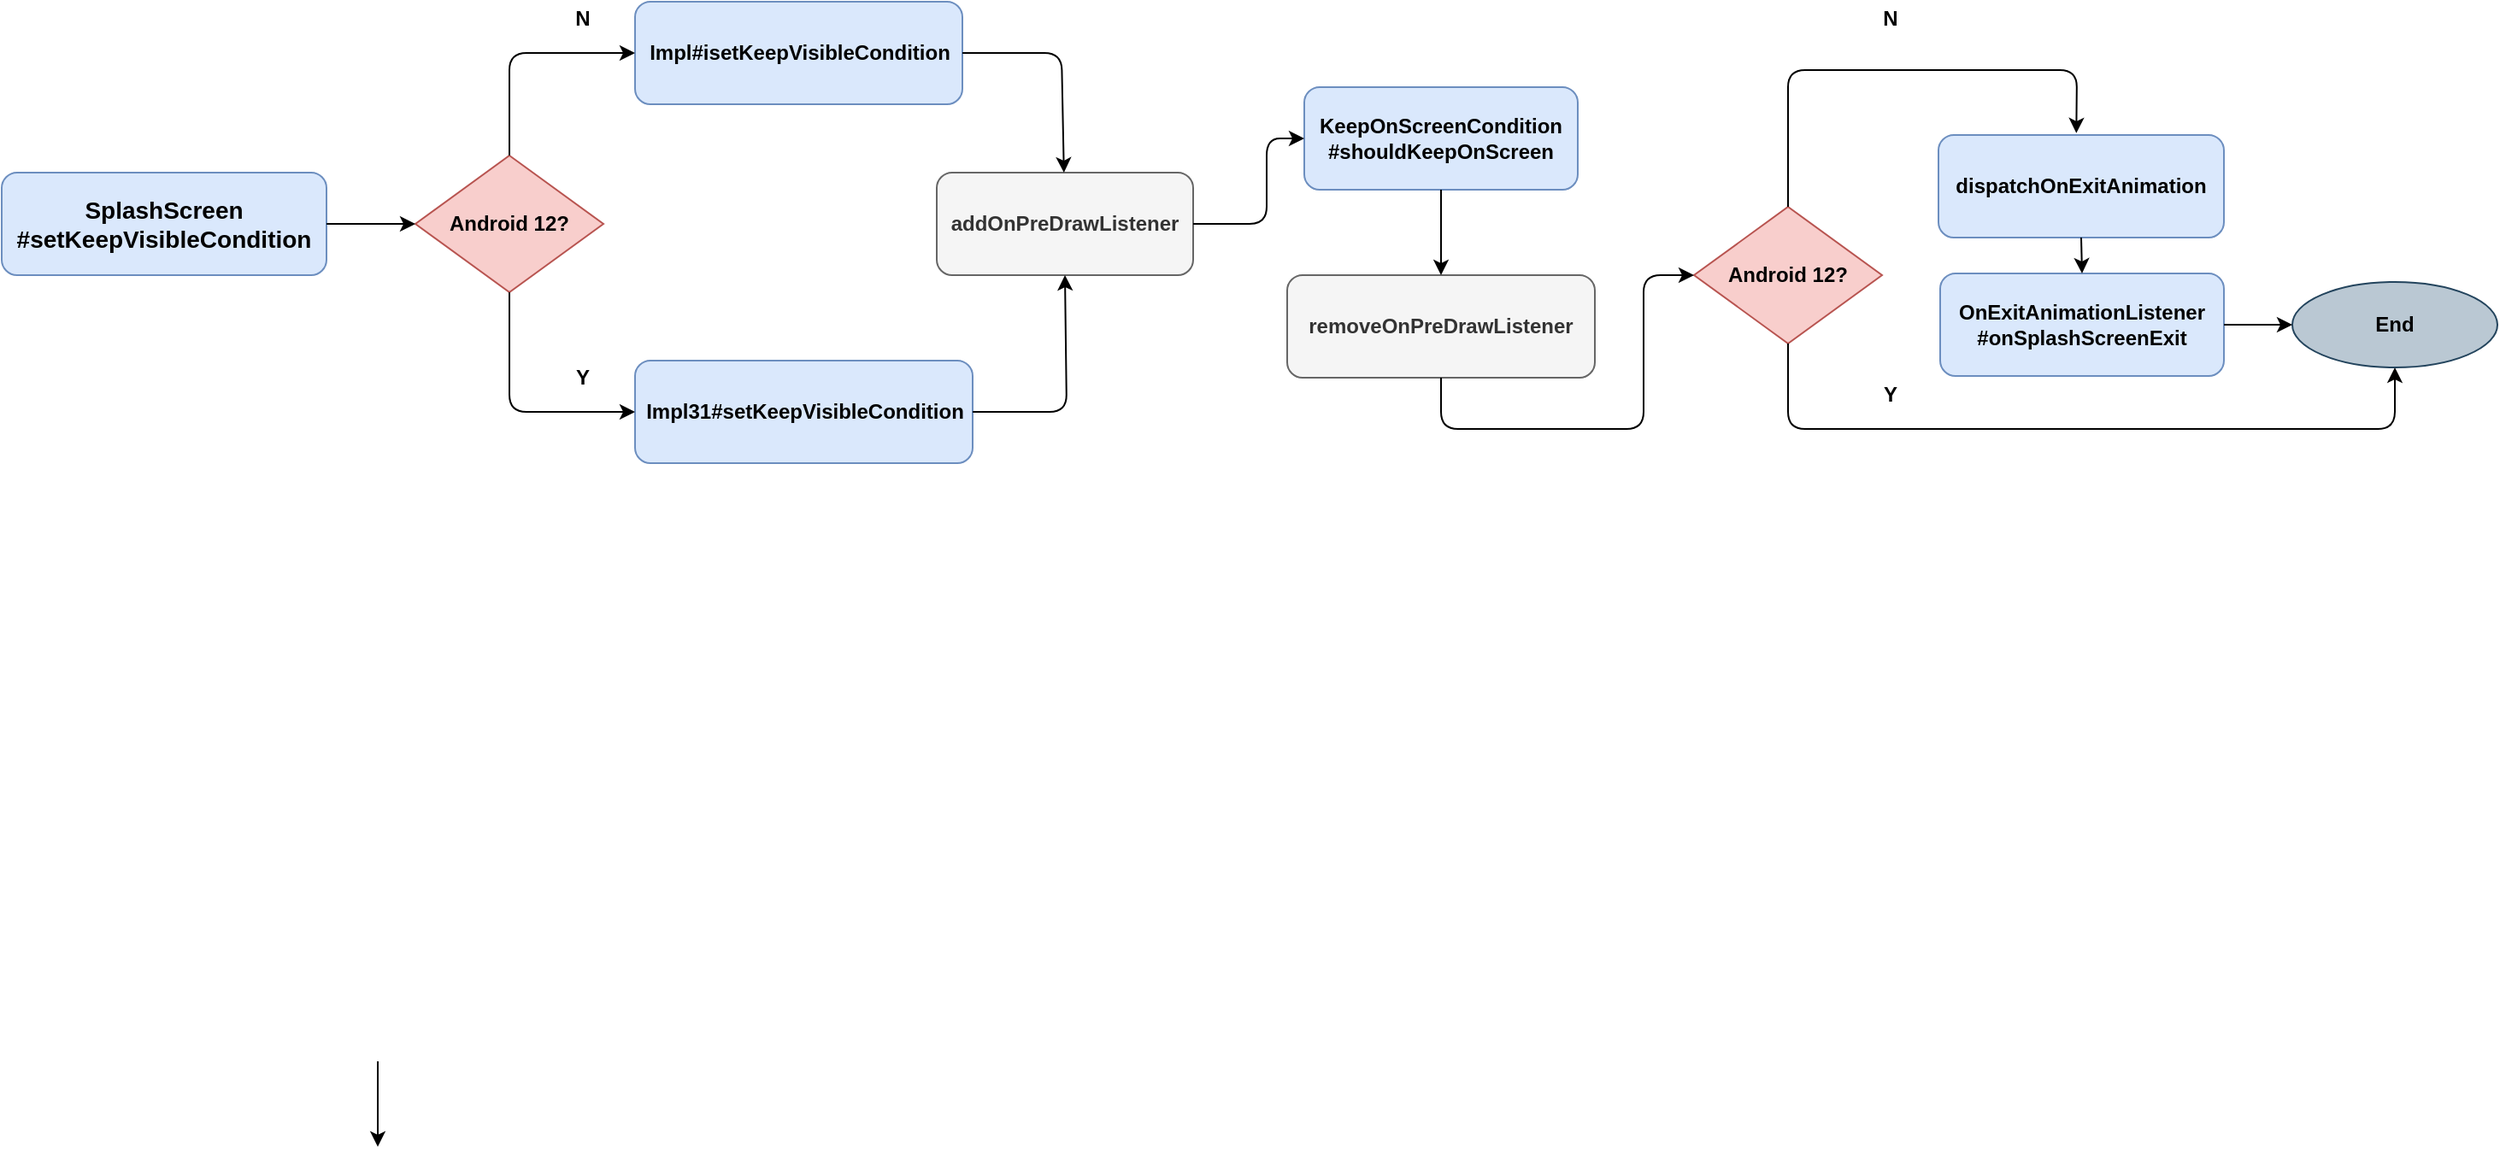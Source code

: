 <mxfile version="15.1.4" type="github">
  <diagram id="WY-m1oPLcEQthf2t5UFG" name="Page-1">
    <mxGraphModel dx="1328" dy="746" grid="1" gridSize="10" guides="1" tooltips="1" connect="1" arrows="1" fold="1" page="1" pageScale="1" pageWidth="827" pageHeight="1169" math="0" shadow="0">
      <root>
        <mxCell id="0" />
        <mxCell id="1" parent="0" />
        <mxCell id="h0qUA_rzXuK-6Y-ImOe0-1" value="&lt;div&gt;&lt;font style=&quot;font-size: 14px&quot;&gt;SplashScreen&lt;/font&gt;&lt;/div&gt;&lt;div&gt;&lt;font style=&quot;font-size: 14px&quot;&gt;#&lt;/font&gt;&lt;span style=&quot;font-size: 14px&quot;&gt;setKeepVisibleCondition&lt;/span&gt;&lt;/div&gt;" style="rounded=1;whiteSpace=wrap;html=1;fillColor=#dae8fc;strokeColor=#6c8ebf;align=center;fontStyle=1" parent="1" vertex="1">
          <mxGeometry x="20" y="220" width="190" height="60" as="geometry" />
        </mxCell>
        <mxCell id="h0qUA_rzXuK-6Y-ImOe0-2" value="Impl31#setKeepVisibleCondition" style="rounded=1;whiteSpace=wrap;html=1;fillColor=#dae8fc;strokeColor=#6c8ebf;fontStyle=1" parent="1" vertex="1">
          <mxGeometry x="390.5" y="330" width="197.5" height="60" as="geometry" />
        </mxCell>
        <mxCell id="h0qUA_rzXuK-6Y-ImOe0-3" value="Android 12?" style="rhombus;whiteSpace=wrap;html=1;fillColor=#f8cecc;strokeColor=#b85450;fontStyle=1" parent="1" vertex="1">
          <mxGeometry x="262" y="210" width="110" height="80" as="geometry" />
        </mxCell>
        <mxCell id="h0qUA_rzXuK-6Y-ImOe0-4" value="" style="endArrow=classic;html=1;exitX=1;exitY=0.5;exitDx=0;exitDy=0;fontStyle=1;entryX=0;entryY=0.5;entryDx=0;entryDy=0;" parent="1" edge="1" target="h0qUA_rzXuK-6Y-ImOe0-3" source="h0qUA_rzXuK-6Y-ImOe0-1">
          <mxGeometry width="50" height="50" relative="1" as="geometry">
            <mxPoint x="316.58" y="160" as="sourcePoint" />
            <mxPoint x="316.58" y="210" as="targetPoint" />
          </mxGeometry>
        </mxCell>
        <mxCell id="h0qUA_rzXuK-6Y-ImOe0-5" value="Y" style="text;html=1;strokeColor=none;fillColor=none;align=center;verticalAlign=middle;whiteSpace=wrap;rounded=0;fontStyle=1" parent="1" vertex="1">
          <mxGeometry x="340" y="330" width="40" height="20" as="geometry" />
        </mxCell>
        <mxCell id="h0qUA_rzXuK-6Y-ImOe0-6" value="N" style="text;html=1;strokeColor=none;fillColor=none;align=center;verticalAlign=middle;whiteSpace=wrap;rounded=0;fontStyle=1" parent="1" vertex="1">
          <mxGeometry x="340" y="120" width="40" height="20" as="geometry" />
        </mxCell>
        <mxCell id="h0qUA_rzXuK-6Y-ImOe0-7" value="Impl#isetKeepVisibleCondition" style="rounded=1;whiteSpace=wrap;html=1;fillColor=#dae8fc;strokeColor=#6c8ebf;fontStyle=1" parent="1" vertex="1">
          <mxGeometry x="390.5" y="120" width="191.5" height="60" as="geometry" />
        </mxCell>
        <mxCell id="h0qUA_rzXuK-6Y-ImOe0-8" value="addOnPreDrawListener" style="rounded=1;whiteSpace=wrap;html=1;fillColor=#f5f5f5;strokeColor=#666666;fontColor=#333333;fontStyle=1" parent="1" vertex="1">
          <mxGeometry x="567" y="220" width="150" height="60" as="geometry" />
        </mxCell>
        <mxCell id="h0qUA_rzXuK-6Y-ImOe0-9" value="KeepOnScreenCondition&lt;br&gt;#shouldKeepOnScreen" style="rounded=1;whiteSpace=wrap;html=1;fillColor=#dae8fc;strokeColor=#6c8ebf;fontStyle=1" parent="1" vertex="1">
          <mxGeometry x="782" y="170" width="160" height="60" as="geometry" />
        </mxCell>
        <mxCell id="h0qUA_rzXuK-6Y-ImOe0-10" value="" style="endArrow=classic;html=1;exitX=0.5;exitY=1;exitDx=0;exitDy=0;entryX=0;entryY=0.5;entryDx=0;entryDy=0;fontStyle=1" parent="1" source="h0qUA_rzXuK-6Y-ImOe0-3" target="h0qUA_rzXuK-6Y-ImOe0-2" edge="1">
          <mxGeometry width="50" height="50" relative="1" as="geometry">
            <mxPoint x="552" y="225" as="sourcePoint" />
            <mxPoint x="129" y="298" as="targetPoint" />
            <Array as="points">
              <mxPoint x="317" y="360" />
            </Array>
          </mxGeometry>
        </mxCell>
        <mxCell id="h0qUA_rzXuK-6Y-ImOe0-11" value="" style="endArrow=classic;html=1;exitX=1;exitY=0.5;exitDx=0;exitDy=0;entryX=0.5;entryY=1;entryDx=0;entryDy=0;fontStyle=1" parent="1" source="h0qUA_rzXuK-6Y-ImOe0-2" target="h0qUA_rzXuK-6Y-ImOe0-8" edge="1">
          <mxGeometry width="50" height="50" relative="1" as="geometry">
            <mxPoint x="222" y="260.0" as="sourcePoint" />
            <mxPoint x="262" y="460" as="targetPoint" />
            <Array as="points">
              <mxPoint x="643" y="360" />
            </Array>
          </mxGeometry>
        </mxCell>
        <mxCell id="h0qUA_rzXuK-6Y-ImOe0-12" value="" style="endArrow=classic;html=1;exitX=1;exitY=0.5;exitDx=0;exitDy=0;fontStyle=1" parent="1" source="h0qUA_rzXuK-6Y-ImOe0-7" target="h0qUA_rzXuK-6Y-ImOe0-8" edge="1">
          <mxGeometry width="50" height="50" relative="1" as="geometry">
            <mxPoint x="490" y="430" as="sourcePoint" />
            <mxPoint x="488.5" y="485" as="targetPoint" />
            <Array as="points">
              <mxPoint x="640" y="150" />
            </Array>
          </mxGeometry>
        </mxCell>
        <mxCell id="h0qUA_rzXuK-6Y-ImOe0-13" value="" style="endArrow=classic;html=1;exitX=1;exitY=0.5;exitDx=0;exitDy=0;fontStyle=1;entryX=0;entryY=0.5;entryDx=0;entryDy=0;" parent="1" edge="1" target="h0qUA_rzXuK-6Y-ImOe0-9" source="h0qUA_rzXuK-6Y-ImOe0-8">
          <mxGeometry width="50" height="50" relative="1" as="geometry">
            <mxPoint x="780" y="180.0" as="sourcePoint" />
            <mxPoint x="780" y="230.0" as="targetPoint" />
            <Array as="points">
              <mxPoint x="760" y="250" />
              <mxPoint x="760" y="200" />
            </Array>
          </mxGeometry>
        </mxCell>
        <mxCell id="h0qUA_rzXuK-6Y-ImOe0-14" value="removeOnPreDrawListener" style="rounded=1;whiteSpace=wrap;html=1;fillColor=#f5f5f5;strokeColor=#666666;fontColor=#333333;fontStyle=1" parent="1" vertex="1">
          <mxGeometry x="772" y="280" width="180" height="60" as="geometry" />
        </mxCell>
        <mxCell id="h0qUA_rzXuK-6Y-ImOe0-15" value="" style="endArrow=classic;html=1;exitX=0.5;exitY=1;exitDx=0;exitDy=0;fontStyle=1" parent="1" edge="1">
          <mxGeometry width="50" height="50" relative="1" as="geometry">
            <mxPoint x="240.0" y="740.0" as="sourcePoint" />
            <mxPoint x="240.0" y="790.0" as="targetPoint" />
          </mxGeometry>
        </mxCell>
        <mxCell id="h0qUA_rzXuK-6Y-ImOe0-16" value="" style="endArrow=classic;html=1;entryX=0;entryY=0.5;entryDx=0;entryDy=0;fontStyle=1;exitX=0.5;exitY=0;exitDx=0;exitDy=0;" parent="1" source="h0qUA_rzXuK-6Y-ImOe0-3" target="h0qUA_rzXuK-6Y-ImOe0-7" edge="1">
          <mxGeometry width="50" height="50" relative="1" as="geometry">
            <mxPoint x="485" y="250" as="sourcePoint" />
            <mxPoint x="373" y="330" as="targetPoint" />
            <Array as="points">
              <mxPoint x="317" y="150" />
            </Array>
          </mxGeometry>
        </mxCell>
        <mxCell id="h0qUA_rzXuK-6Y-ImOe0-17" value="Android 12?" style="rhombus;whiteSpace=wrap;html=1;fillColor=#f8cecc;strokeColor=#b85450;fontStyle=1" parent="1" vertex="1">
          <mxGeometry x="1010" y="240" width="110" height="80" as="geometry" />
        </mxCell>
        <mxCell id="h0qUA_rzXuK-6Y-ImOe0-18" value="" style="endArrow=classic;html=1;fontStyle=1;entryX=0;entryY=0.5;entryDx=0;entryDy=0;exitX=0.5;exitY=1;exitDx=0;exitDy=0;" parent="1" edge="1" target="h0qUA_rzXuK-6Y-ImOe0-17" source="h0qUA_rzXuK-6Y-ImOe0-14">
          <mxGeometry width="50" height="50" relative="1" as="geometry">
            <mxPoint x="850.5" y="340" as="sourcePoint" />
            <mxPoint x="787.08" y="450.0" as="targetPoint" />
            <Array as="points">
              <mxPoint x="862" y="370" />
              <mxPoint x="980.5" y="370" />
              <mxPoint x="980.5" y="280" />
            </Array>
          </mxGeometry>
        </mxCell>
        <mxCell id="h0qUA_rzXuK-6Y-ImOe0-19" value="N" style="text;html=1;strokeColor=none;fillColor=none;align=center;verticalAlign=middle;whiteSpace=wrap;rounded=0;fontStyle=1" parent="1" vertex="1">
          <mxGeometry x="1105" y="120" width="40" height="20" as="geometry" />
        </mxCell>
        <mxCell id="h0qUA_rzXuK-6Y-ImOe0-20" value="dispatchOnExitAnimation" style="rounded=1;whiteSpace=wrap;html=1;fillColor=#dae8fc;strokeColor=#6c8ebf;fontStyle=1" parent="1" vertex="1">
          <mxGeometry x="1153" y="198" width="167" height="60" as="geometry" />
        </mxCell>
        <mxCell id="h0qUA_rzXuK-6Y-ImOe0-21" value="OnExitAnimationListener&lt;br&gt;#onSplashScreenExit" style="rounded=1;whiteSpace=wrap;html=1;fillColor=#dae8fc;strokeColor=#6c8ebf;fontStyle=1" parent="1" vertex="1">
          <mxGeometry x="1154" y="279" width="166" height="60" as="geometry" />
        </mxCell>
        <mxCell id="h0qUA_rzXuK-6Y-ImOe0-26" value="" style="endArrow=classic;html=1;exitX=0.5;exitY=1;exitDx=0;exitDy=0;entryX=0.5;entryY=1;entryDx=0;entryDy=0;fontStyle=1" parent="1" target="h0qUA_rzXuK-6Y-ImOe0-24" edge="1" source="h0qUA_rzXuK-6Y-ImOe0-17">
          <mxGeometry width="50" height="50" relative="1" as="geometry">
            <mxPoint x="726" y="520" as="sourcePoint" />
            <mxPoint x="614" y="600" as="targetPoint" />
            <Array as="points">
              <mxPoint x="1065" y="370" />
              <mxPoint x="1420" y="370" />
            </Array>
          </mxGeometry>
        </mxCell>
        <mxCell id="h0qUA_rzXuK-6Y-ImOe0-27" value="Y" style="text;html=1;strokeColor=none;fillColor=none;align=center;verticalAlign=middle;whiteSpace=wrap;rounded=0;fontStyle=1" parent="1" vertex="1">
          <mxGeometry x="1105" y="340" width="40" height="20" as="geometry" />
        </mxCell>
        <mxCell id="h0qUA_rzXuK-6Y-ImOe0-24" value="End" style="ellipse;whiteSpace=wrap;html=1;fillColor=#bac8d3;strokeColor=#23445d;fontStyle=1" parent="1" vertex="1">
          <mxGeometry x="1360" y="284" width="120" height="50" as="geometry" />
        </mxCell>
        <mxCell id="h0qUA_rzXuK-6Y-ImOe0-29" value="" style="endArrow=classic;html=1;fontStyle=1;exitX=0.5;exitY=1;exitDx=0;exitDy=0;entryX=0.5;entryY=0;entryDx=0;entryDy=0;" parent="1" edge="1" target="h0qUA_rzXuK-6Y-ImOe0-21" source="h0qUA_rzXuK-6Y-ImOe0-20">
          <mxGeometry width="50" height="50" relative="1" as="geometry">
            <mxPoint x="1245" y="259" as="sourcePoint" />
            <mxPoint x="1245" y="279" as="targetPoint" />
          </mxGeometry>
        </mxCell>
        <mxCell id="h0qUA_rzXuK-6Y-ImOe0-30" value="" style="endArrow=classic;html=1;exitX=0.5;exitY=0;exitDx=0;exitDy=0;entryX=0.483;entryY=-0.018;entryDx=0;entryDy=0;entryPerimeter=0;fontStyle=1" parent="1" target="h0qUA_rzXuK-6Y-ImOe0-20" edge="1" source="h0qUA_rzXuK-6Y-ImOe0-17">
          <mxGeometry width="50" height="50" relative="1" as="geometry">
            <mxPoint x="837" y="520" as="sourcePoint" />
            <mxPoint x="988" y="520" as="targetPoint" />
            <Array as="points">
              <mxPoint x="1065" y="160" />
              <mxPoint x="1234" y="160" />
            </Array>
          </mxGeometry>
        </mxCell>
        <mxCell id="h0qUA_rzXuK-6Y-ImOe0-32" value="" style="endArrow=classic;html=1;entryX=0;entryY=0.5;entryDx=0;entryDy=0;exitX=1;exitY=0.5;exitDx=0;exitDy=0;fontStyle=1" parent="1" source="h0qUA_rzXuK-6Y-ImOe0-21" target="h0qUA_rzXuK-6Y-ImOe0-24" edge="1">
          <mxGeometry width="50" height="50" relative="1" as="geometry">
            <mxPoint x="1274.25" y="349" as="sourcePoint" />
            <mxPoint x="1135" y="364" as="targetPoint" />
            <Array as="points" />
          </mxGeometry>
        </mxCell>
        <mxCell id="C49qPdOv5mMWDmwb6jOa-1" value="" style="endArrow=classic;html=1;fontStyle=1;entryX=0.5;entryY=0;entryDx=0;entryDy=0;exitX=0.5;exitY=1;exitDx=0;exitDy=0;" edge="1" parent="1" source="h0qUA_rzXuK-6Y-ImOe0-9" target="h0qUA_rzXuK-6Y-ImOe0-14">
          <mxGeometry width="50" height="50" relative="1" as="geometry">
            <mxPoint x="862.5" y="230" as="sourcePoint" />
            <mxPoint x="862.0" y="275.0" as="targetPoint" />
          </mxGeometry>
        </mxCell>
      </root>
    </mxGraphModel>
  </diagram>
</mxfile>
